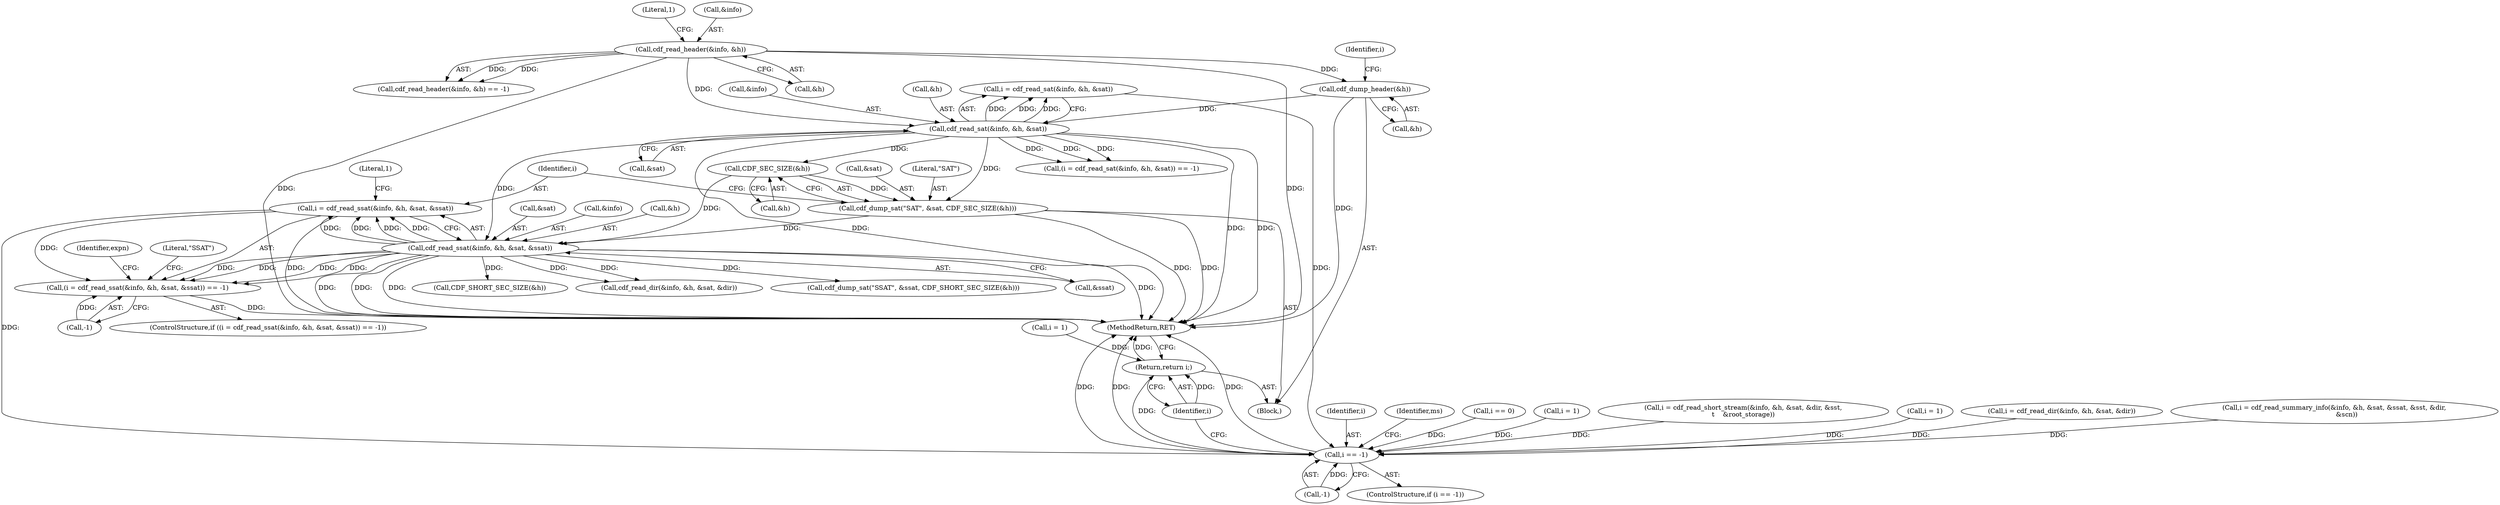 digraph "0_file_6d209c1c489457397a5763bca4b28e43aac90391_2@API" {
"1000186" [label="(Call,i = cdf_read_ssat(&info, &h, &sat, &ssat))"];
"1000188" [label="(Call,cdf_read_ssat(&info, &h, &sat, &ssat))"];
"1000163" [label="(Call,cdf_read_sat(&info, &h, &sat))"];
"1000147" [label="(Call,cdf_read_header(&info, &h))"];
"1000156" [label="(Call,cdf_dump_header(&h))"];
"1000181" [label="(Call,CDF_SEC_SIZE(&h))"];
"1000177" [label="(Call,cdf_dump_sat(\"SAT\", &sat, CDF_SEC_SIZE(&h)))"];
"1000185" [label="(Call,(i = cdf_read_ssat(&info, &h, &sat, &ssat)) == -1)"];
"1000495" [label="(Call,i == -1)"];
"1000544" [label="(Return,return i;)"];
"1000195" [label="(Call,&ssat)"];
"1000153" [label="(Literal,1)"];
"1000186" [label="(Call,i = cdf_read_ssat(&info, &h, &sat, &ssat))"];
"1000496" [label="(Identifier,i)"];
"1000497" [label="(Call,-1)"];
"1000545" [label="(Identifier,i)"];
"1000146" [label="(Call,cdf_read_header(&info, &h) == -1)"];
"1000148" [label="(Call,&info)"];
"1000182" [label="(Call,&h)"];
"1000541" [label="(Call,i = 1)"];
"1000205" [label="(Literal,\"SSAT\")"];
"1000163" [label="(Call,cdf_read_sat(&info, &h, &sat))"];
"1000502" [label="(Identifier,ms)"];
"1000157" [label="(Call,&h)"];
"1000198" [label="(Literal,1)"];
"1000208" [label="(Call,CDF_SHORT_SEC_SIZE(&h))"];
"1000177" [label="(Call,cdf_dump_sat(\"SAT\", &sat, CDF_SEC_SIZE(&h)))"];
"1000546" [label="(MethodReturn,RET)"];
"1000356" [label="(Call,i == 0)"];
"1000164" [label="(Call,&info)"];
"1000443" [label="(Call,i = 1)"];
"1000187" [label="(Identifier,i)"];
"1000197" [label="(Call,-1)"];
"1000193" [label="(Call,&sat)"];
"1000215" [label="(Call,cdf_read_dir(&info, &h, &sat, &dir))"];
"1000234" [label="(Call,i = cdf_read_short_stream(&info, &h, &sat, &dir, &sst,\n\t    &root_storage))"];
"1000466" [label="(Call,i = 1)"];
"1000181" [label="(Call,CDF_SEC_SIZE(&h))"];
"1000156" [label="(Call,cdf_dump_header(&h))"];
"1000150" [label="(Call,&h)"];
"1000544" [label="(Return,return i;)"];
"1000204" [label="(Call,cdf_dump_sat(\"SSAT\", &ssat, CDF_SHORT_SEC_SIZE(&h)))"];
"1000160" [label="(Call,(i = cdf_read_sat(&info, &h, &sat)) == -1)"];
"1000189" [label="(Call,&info)"];
"1000185" [label="(Call,(i = cdf_read_ssat(&info, &h, &sat, &ssat)) == -1)"];
"1000105" [label="(Block,)"];
"1000161" [label="(Call,i = cdf_read_sat(&info, &h, &sat))"];
"1000162" [label="(Identifier,i)"];
"1000201" [label="(Identifier,expn)"];
"1000168" [label="(Call,&sat)"];
"1000495" [label="(Call,i == -1)"];
"1000184" [label="(ControlStructure,if ((i = cdf_read_ssat(&info, &h, &sat, &ssat)) == -1))"];
"1000166" [label="(Call,&h)"];
"1000213" [label="(Call,i = cdf_read_dir(&info, &h, &sat, &dir))"];
"1000147" [label="(Call,cdf_read_header(&info, &h))"];
"1000178" [label="(Literal,\"SAT\")"];
"1000179" [label="(Call,&sat)"];
"1000296" [label="(Call,i = cdf_read_summary_info(&info, &h, &sat, &ssat, &sst, &dir,\n            &scn))"];
"1000188" [label="(Call,cdf_read_ssat(&info, &h, &sat, &ssat))"];
"1000494" [label="(ControlStructure,if (i == -1))"];
"1000191" [label="(Call,&h)"];
"1000186" -> "1000185"  [label="AST: "];
"1000186" -> "1000188"  [label="CFG: "];
"1000187" -> "1000186"  [label="AST: "];
"1000188" -> "1000186"  [label="AST: "];
"1000198" -> "1000186"  [label="CFG: "];
"1000186" -> "1000546"  [label="DDG: "];
"1000186" -> "1000185"  [label="DDG: "];
"1000188" -> "1000186"  [label="DDG: "];
"1000188" -> "1000186"  [label="DDG: "];
"1000188" -> "1000186"  [label="DDG: "];
"1000188" -> "1000186"  [label="DDG: "];
"1000186" -> "1000495"  [label="DDG: "];
"1000188" -> "1000195"  [label="CFG: "];
"1000189" -> "1000188"  [label="AST: "];
"1000191" -> "1000188"  [label="AST: "];
"1000193" -> "1000188"  [label="AST: "];
"1000195" -> "1000188"  [label="AST: "];
"1000188" -> "1000546"  [label="DDG: "];
"1000188" -> "1000546"  [label="DDG: "];
"1000188" -> "1000546"  [label="DDG: "];
"1000188" -> "1000546"  [label="DDG: "];
"1000188" -> "1000185"  [label="DDG: "];
"1000188" -> "1000185"  [label="DDG: "];
"1000188" -> "1000185"  [label="DDG: "];
"1000188" -> "1000185"  [label="DDG: "];
"1000163" -> "1000188"  [label="DDG: "];
"1000181" -> "1000188"  [label="DDG: "];
"1000177" -> "1000188"  [label="DDG: "];
"1000188" -> "1000204"  [label="DDG: "];
"1000188" -> "1000208"  [label="DDG: "];
"1000188" -> "1000215"  [label="DDG: "];
"1000188" -> "1000215"  [label="DDG: "];
"1000163" -> "1000161"  [label="AST: "];
"1000163" -> "1000168"  [label="CFG: "];
"1000164" -> "1000163"  [label="AST: "];
"1000166" -> "1000163"  [label="AST: "];
"1000168" -> "1000163"  [label="AST: "];
"1000161" -> "1000163"  [label="CFG: "];
"1000163" -> "1000546"  [label="DDG: "];
"1000163" -> "1000546"  [label="DDG: "];
"1000163" -> "1000546"  [label="DDG: "];
"1000163" -> "1000160"  [label="DDG: "];
"1000163" -> "1000160"  [label="DDG: "];
"1000163" -> "1000160"  [label="DDG: "];
"1000163" -> "1000161"  [label="DDG: "];
"1000163" -> "1000161"  [label="DDG: "];
"1000163" -> "1000161"  [label="DDG: "];
"1000147" -> "1000163"  [label="DDG: "];
"1000156" -> "1000163"  [label="DDG: "];
"1000163" -> "1000177"  [label="DDG: "];
"1000163" -> "1000181"  [label="DDG: "];
"1000147" -> "1000146"  [label="AST: "];
"1000147" -> "1000150"  [label="CFG: "];
"1000148" -> "1000147"  [label="AST: "];
"1000150" -> "1000147"  [label="AST: "];
"1000153" -> "1000147"  [label="CFG: "];
"1000147" -> "1000546"  [label="DDG: "];
"1000147" -> "1000546"  [label="DDG: "];
"1000147" -> "1000146"  [label="DDG: "];
"1000147" -> "1000146"  [label="DDG: "];
"1000147" -> "1000156"  [label="DDG: "];
"1000156" -> "1000105"  [label="AST: "];
"1000156" -> "1000157"  [label="CFG: "];
"1000157" -> "1000156"  [label="AST: "];
"1000162" -> "1000156"  [label="CFG: "];
"1000156" -> "1000546"  [label="DDG: "];
"1000181" -> "1000177"  [label="AST: "];
"1000181" -> "1000182"  [label="CFG: "];
"1000182" -> "1000181"  [label="AST: "];
"1000177" -> "1000181"  [label="CFG: "];
"1000181" -> "1000177"  [label="DDG: "];
"1000177" -> "1000105"  [label="AST: "];
"1000178" -> "1000177"  [label="AST: "];
"1000179" -> "1000177"  [label="AST: "];
"1000187" -> "1000177"  [label="CFG: "];
"1000177" -> "1000546"  [label="DDG: "];
"1000177" -> "1000546"  [label="DDG: "];
"1000185" -> "1000184"  [label="AST: "];
"1000185" -> "1000197"  [label="CFG: "];
"1000197" -> "1000185"  [label="AST: "];
"1000201" -> "1000185"  [label="CFG: "];
"1000205" -> "1000185"  [label="CFG: "];
"1000185" -> "1000546"  [label="DDG: "];
"1000197" -> "1000185"  [label="DDG: "];
"1000495" -> "1000494"  [label="AST: "];
"1000495" -> "1000497"  [label="CFG: "];
"1000496" -> "1000495"  [label="AST: "];
"1000497" -> "1000495"  [label="AST: "];
"1000502" -> "1000495"  [label="CFG: "];
"1000545" -> "1000495"  [label="CFG: "];
"1000495" -> "1000546"  [label="DDG: "];
"1000495" -> "1000546"  [label="DDG: "];
"1000495" -> "1000546"  [label="DDG: "];
"1000234" -> "1000495"  [label="DDG: "];
"1000356" -> "1000495"  [label="DDG: "];
"1000213" -> "1000495"  [label="DDG: "];
"1000466" -> "1000495"  [label="DDG: "];
"1000296" -> "1000495"  [label="DDG: "];
"1000161" -> "1000495"  [label="DDG: "];
"1000443" -> "1000495"  [label="DDG: "];
"1000497" -> "1000495"  [label="DDG: "];
"1000495" -> "1000544"  [label="DDG: "];
"1000544" -> "1000105"  [label="AST: "];
"1000544" -> "1000545"  [label="CFG: "];
"1000545" -> "1000544"  [label="AST: "];
"1000546" -> "1000544"  [label="CFG: "];
"1000544" -> "1000546"  [label="DDG: "];
"1000545" -> "1000544"  [label="DDG: "];
"1000541" -> "1000544"  [label="DDG: "];
}
